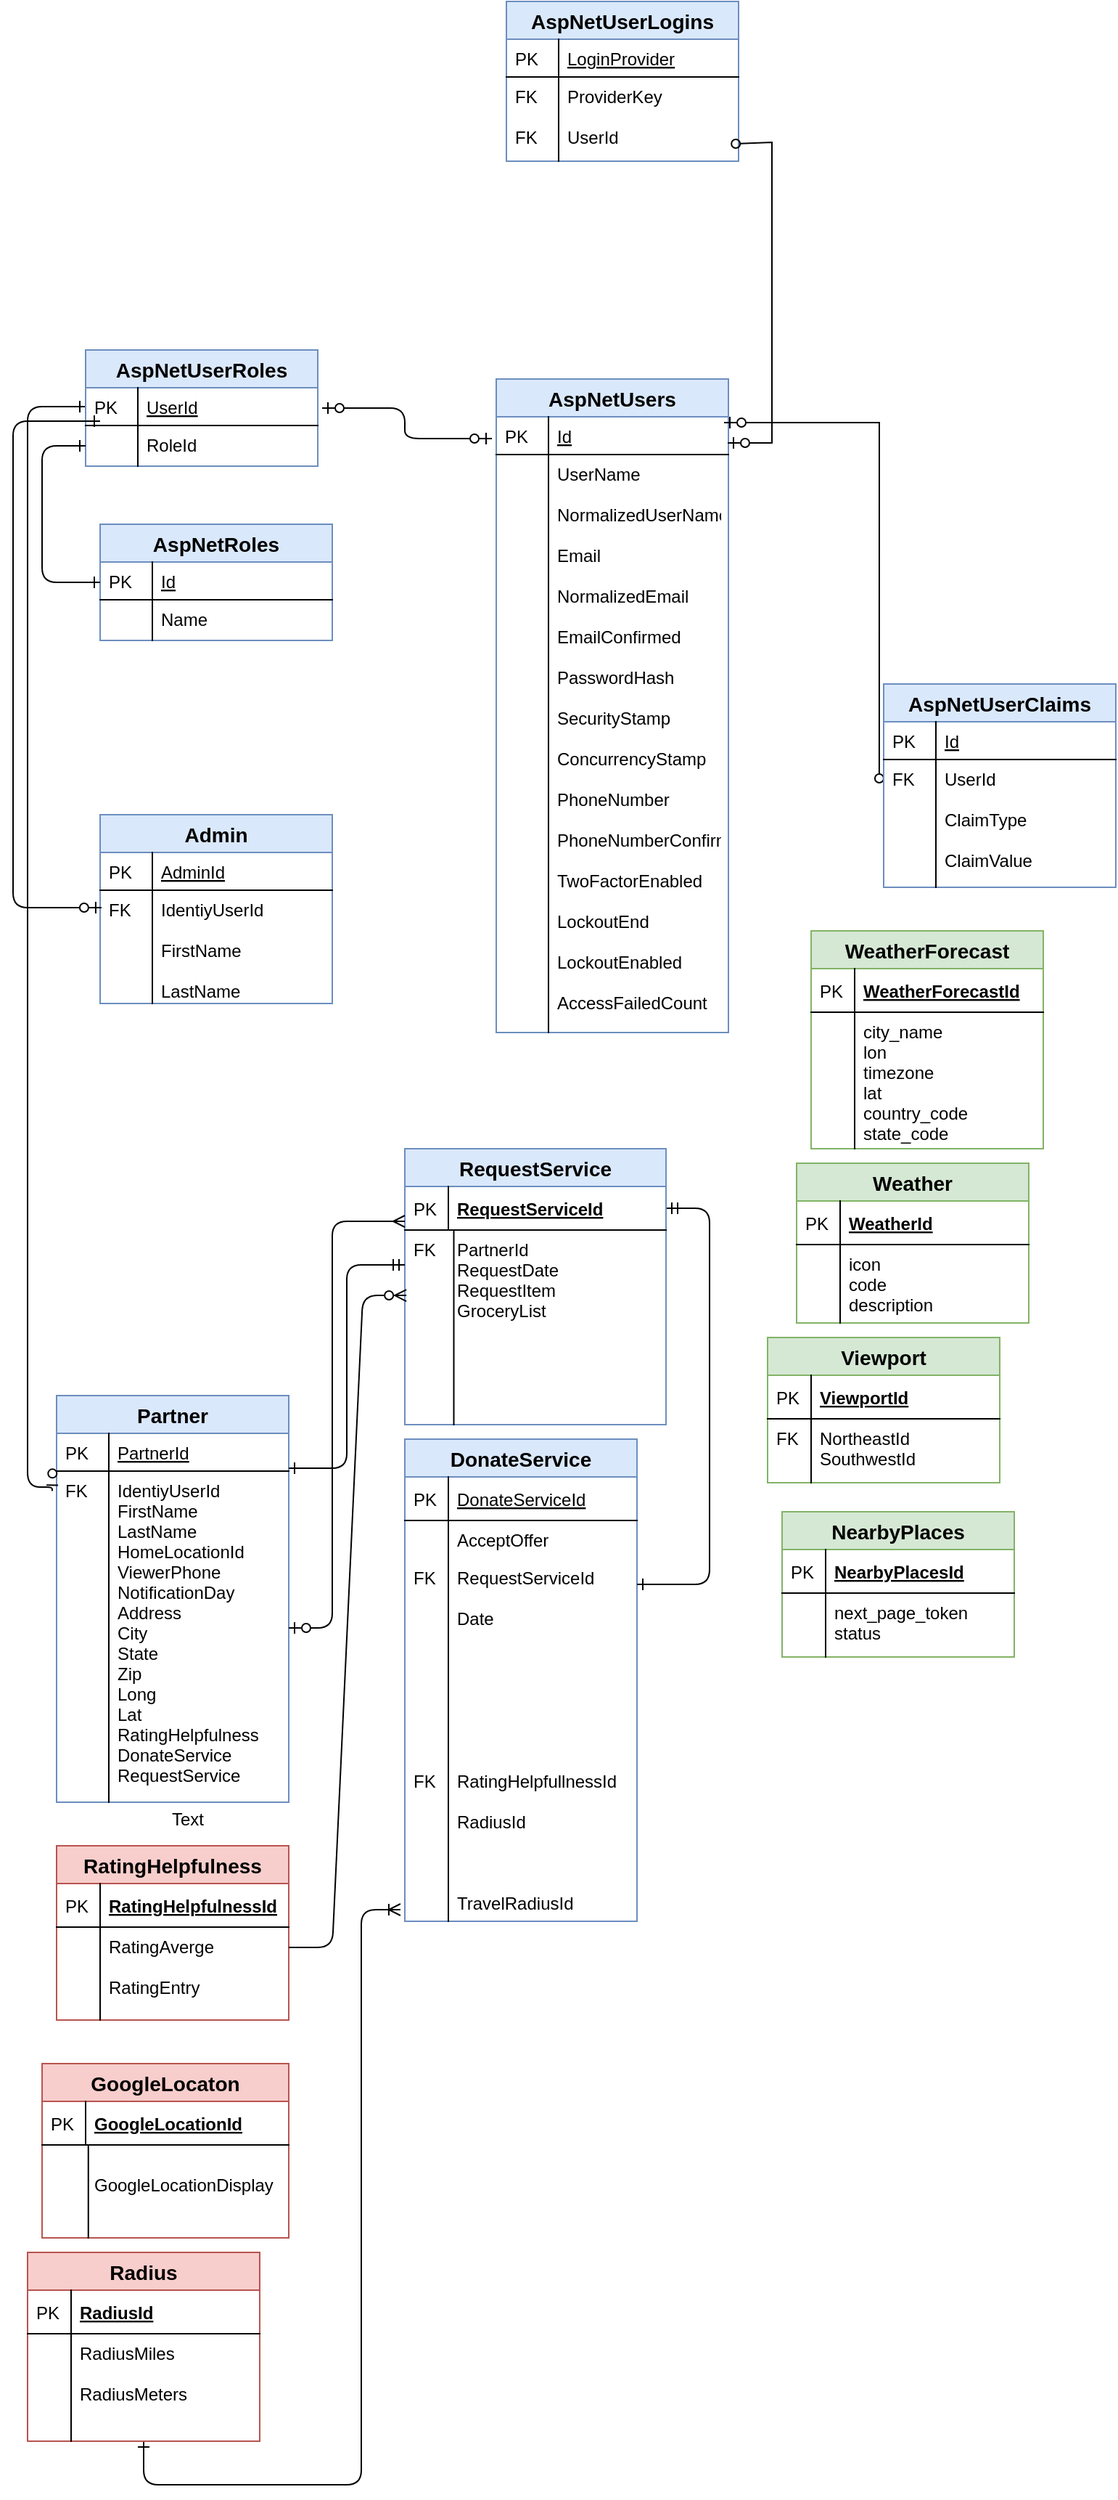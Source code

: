 <mxfile type="github" version="12.9.11">
  <diagram id="C5RBs43oDa-KdzZeNtuy" name="Page-1">
    <mxGraphModel grid="1" dx="1775" dy="1697" gridSize="10" guides="1" tooltips="1" connect="1" arrows="1" fold="1" page="1" pageScale="1" pageWidth="827" pageHeight="1169" math="0" shadow="0">
      <root>
        <mxCell id="WIyWlLk6GJQsqaUBKTNV-0" />
        <mxCell id="WIyWlLk6GJQsqaUBKTNV-1" parent="WIyWlLk6GJQsqaUBKTNV-0" />
        <mxCell id="zkfFHV4jXpPFQw0GAbJ--51" value="Partner" parent="WIyWlLk6GJQsqaUBKTNV-1" style="swimlane;fontStyle=1;childLayout=stackLayout;horizontal=1;startSize=26;horizontalStack=0;resizeParent=1;resizeLast=0;collapsible=1;marginBottom=0;rounded=0;shadow=0;strokeWidth=1;fontSize=14;fillColor=#dae8fc;strokeColor=#6c8ebf;" vertex="1">
          <mxGeometry as="geometry" x="30" y="170" width="160" height="280">
            <mxRectangle as="alternateBounds" x="20" y="80" width="160" height="26" />
          </mxGeometry>
        </mxCell>
        <mxCell id="zkfFHV4jXpPFQw0GAbJ--52" value="PartnerId" parent="zkfFHV4jXpPFQw0GAbJ--51" style="shape=partialRectangle;top=0;left=0;right=0;bottom=1;align=left;verticalAlign=top;fillColor=none;spacingLeft=40;spacingRight=4;overflow=hidden;rotatable=0;points=[[0,0.5],[1,0.5]];portConstraint=eastwest;dropTarget=0;rounded=0;shadow=0;strokeWidth=1;fontStyle=4" vertex="1">
          <mxGeometry as="geometry" y="26" width="160" height="26" />
        </mxCell>
        <mxCell id="zkfFHV4jXpPFQw0GAbJ--53" value="PK" parent="zkfFHV4jXpPFQw0GAbJ--52" style="shape=partialRectangle;top=0;left=0;bottom=0;fillColor=none;align=left;verticalAlign=top;spacingLeft=4;spacingRight=4;overflow=hidden;rotatable=0;points=[];portConstraint=eastwest;part=1;" vertex="1" connectable="0">
          <mxGeometry as="geometry" width="36" height="26" />
        </mxCell>
        <mxCell id="zkfFHV4jXpPFQw0GAbJ--54" value="IdentiyUserId&#xa;FirstName&#xa;LastName&#xa;HomeLocationId&#xa;ViewerPhone&#xa;NotificationDay&#xa;Address&#xa;City&#xa;State&#xa;Zip&#xa;Long&#xa;Lat&#xa;RatingHelpfulness&#xa;DonateService&#xa;RequestService" parent="zkfFHV4jXpPFQw0GAbJ--51" style="shape=partialRectangle;top=0;left=0;right=0;bottom=0;align=left;verticalAlign=top;fillColor=none;spacingLeft=40;spacingRight=4;overflow=hidden;rotatable=0;points=[[0,0.5],[1,0.5]];portConstraint=eastwest;dropTarget=0;rounded=0;shadow=0;strokeWidth=1;" vertex="1">
          <mxGeometry as="geometry" y="52" width="160" height="228" />
        </mxCell>
        <mxCell id="zkfFHV4jXpPFQw0GAbJ--55" value="FK&#xa;" parent="zkfFHV4jXpPFQw0GAbJ--54" style="shape=partialRectangle;top=0;left=0;bottom=0;fillColor=none;align=left;verticalAlign=top;spacingLeft=4;spacingRight=4;overflow=hidden;rotatable=0;points=[];portConstraint=eastwest;part=1;" vertex="1" connectable="0">
          <mxGeometry as="geometry" width="36" height="228.0" />
        </mxCell>
        <mxCell id="w6MAxaTwaF9I9nZjJXPJ-12" value="DonateService" parent="WIyWlLk6GJQsqaUBKTNV-1" style="swimlane;fontStyle=1;childLayout=stackLayout;horizontal=1;startSize=26;horizontalStack=0;resizeParent=1;resizeParentMax=0;resizeLast=0;collapsible=1;marginBottom=0;align=center;fontSize=14;fillColor=#dae8fc;strokeColor=#6c8ebf;" vertex="1">
          <mxGeometry as="geometry" x="270" y="200" width="160" height="332" />
        </mxCell>
        <mxCell id="w6MAxaTwaF9I9nZjJXPJ-13" value="DonateServiceId" parent="w6MAxaTwaF9I9nZjJXPJ-12" style="shape=partialRectangle;top=0;left=0;right=0;bottom=1;align=left;verticalAlign=middle;fillColor=none;spacingLeft=34;spacingRight=4;overflow=hidden;rotatable=0;points=[[0,0.5],[1,0.5]];portConstraint=eastwest;dropTarget=0;fontStyle=4;fontSize=12;" vertex="1">
          <mxGeometry as="geometry" y="26" width="160" height="30" />
        </mxCell>
        <mxCell id="w6MAxaTwaF9I9nZjJXPJ-14" value="PK" parent="w6MAxaTwaF9I9nZjJXPJ-13" style="shape=partialRectangle;top=0;left=0;bottom=0;fillColor=none;align=left;verticalAlign=middle;spacingLeft=4;spacingRight=4;overflow=hidden;rotatable=0;points=[];portConstraint=eastwest;part=1;fontSize=12;" vertex="1" connectable="0">
          <mxGeometry as="geometry" width="30" height="30" />
        </mxCell>
        <mxCell id="w6MAxaTwaF9I9nZjJXPJ-15" value="AcceptOffer" parent="w6MAxaTwaF9I9nZjJXPJ-12" style="shape=partialRectangle;top=0;left=0;right=0;bottom=0;align=left;verticalAlign=top;fillColor=none;spacingLeft=34;spacingRight=4;overflow=hidden;rotatable=0;points=[[0,0.5],[1,0.5]];portConstraint=eastwest;dropTarget=0;fontSize=12;" vertex="1">
          <mxGeometry as="geometry" y="56" width="160" height="26" />
        </mxCell>
        <mxCell id="w6MAxaTwaF9I9nZjJXPJ-16" value="" parent="w6MAxaTwaF9I9nZjJXPJ-15" style="shape=partialRectangle;top=0;left=0;bottom=0;fillColor=none;align=left;verticalAlign=top;spacingLeft=4;spacingRight=4;overflow=hidden;rotatable=0;points=[];portConstraint=eastwest;part=1;fontSize=12;" vertex="1" connectable="0">
          <mxGeometry as="geometry" width="30" height="26" />
        </mxCell>
        <mxCell id="w6MAxaTwaF9I9nZjJXPJ-17" value="RequestServiceId&#xa;&#xa;Date&#xa;&#xa;&#xa;&#xa;&#xa;&#xa;&#xa;&#xa;RatingHelpfullnessId&#xa;&#xa;RadiusId&#xa;&#xa;&#xa;&#xa;TravelRadiusId" parent="w6MAxaTwaF9I9nZjJXPJ-12" style="shape=partialRectangle;top=0;left=0;right=0;bottom=0;align=left;verticalAlign=top;fillColor=none;spacingLeft=34;spacingRight=4;overflow=hidden;rotatable=0;points=[[0,0.5],[1,0.5]];portConstraint=eastwest;dropTarget=0;fontSize=12;" vertex="1">
          <mxGeometry as="geometry" y="82" width="160" height="250" />
        </mxCell>
        <mxCell id="w6MAxaTwaF9I9nZjJXPJ-18" value="FK&#xa;&#xa;&#xa;&#xa;&#xa;&#xa;&#xa;&#xa;&#xa;&#xa;FK&#xa;&#xa;&#xa;&#xa;" parent="w6MAxaTwaF9I9nZjJXPJ-17" style="shape=partialRectangle;top=0;left=0;bottom=0;fillColor=none;align=left;verticalAlign=top;spacingLeft=4;spacingRight=4;overflow=hidden;rotatable=0;points=[];portConstraint=eastwest;part=1;fontSize=12;" vertex="1" connectable="0">
          <mxGeometry as="geometry" width="30" height="250" />
        </mxCell>
        <mxCell id="w6MAxaTwaF9I9nZjJXPJ-37" value="" parent="WIyWlLk6GJQsqaUBKTNV-1" style="edgeStyle=entityRelationEdgeStyle;fontSize=12;html=1;endArrow=ERmandOne;startArrow=ERone;startFill=0;" target="w6MAxaTwaF9I9nZjJXPJ-27" edge="1">
          <mxGeometry as="geometry" width="100" height="100" relative="1">
            <mxPoint as="sourcePoint" x="430" y="300" />
            <mxPoint as="targetPoint" x="540" y="280" />
          </mxGeometry>
        </mxCell>
        <mxCell id="w6MAxaTwaF9I9nZjJXPJ-26" value="RequestService" parent="WIyWlLk6GJQsqaUBKTNV-1" style="swimlane;fontStyle=1;childLayout=stackLayout;horizontal=1;startSize=26;horizontalStack=0;resizeParent=1;resizeParentMax=0;resizeLast=0;collapsible=1;marginBottom=0;align=center;fontSize=14;fillColor=#dae8fc;strokeColor=#6c8ebf;" vertex="1">
          <mxGeometry as="geometry" x="270" width="180" height="190" />
        </mxCell>
        <mxCell id="w6MAxaTwaF9I9nZjJXPJ-27" value="RequestServiceId" parent="w6MAxaTwaF9I9nZjJXPJ-26" style="shape=partialRectangle;top=0;left=0;right=0;bottom=1;align=left;verticalAlign=middle;fillColor=none;spacingLeft=34;spacingRight=4;overflow=hidden;rotatable=0;points=[[0,0.5],[1,0.5]];portConstraint=eastwest;dropTarget=0;fontStyle=5;fontSize=12;" vertex="1">
          <mxGeometry as="geometry" y="26" width="180" height="30" />
        </mxCell>
        <mxCell id="w6MAxaTwaF9I9nZjJXPJ-28" value="PK" parent="w6MAxaTwaF9I9nZjJXPJ-27" style="shape=partialRectangle;top=0;left=0;bottom=0;fillColor=none;align=left;verticalAlign=middle;spacingLeft=4;spacingRight=4;overflow=hidden;rotatable=0;points=[];portConstraint=eastwest;part=1;fontSize=12;" vertex="1" connectable="0">
          <mxGeometry as="geometry" width="30" height="30" />
        </mxCell>
        <mxCell id="w6MAxaTwaF9I9nZjJXPJ-29" value="PartnerId&#xa;RequestDate&#xa;RequestItem&#xa;GroceryList&#xa;" parent="w6MAxaTwaF9I9nZjJXPJ-26" style="shape=partialRectangle;top=0;left=0;right=0;bottom=0;align=left;verticalAlign=top;fillColor=none;spacingLeft=34;spacingRight=4;overflow=hidden;rotatable=0;points=[[0,0.5],[1,0.5]];portConstraint=eastwest;dropTarget=0;fontSize=12;" vertex="1">
          <mxGeometry as="geometry" y="56" width="180" height="134" />
        </mxCell>
        <mxCell id="w6MAxaTwaF9I9nZjJXPJ-30" value="FK&#xa;&#xa;&#xa;&#xa;" parent="w6MAxaTwaF9I9nZjJXPJ-29" style="shape=partialRectangle;top=0;left=0;bottom=0;fillColor=none;align=left;verticalAlign=top;spacingLeft=4;spacingRight=4;overflow=hidden;rotatable=0;points=[];portConstraint=eastwest;part=1;fontSize=12;" vertex="1" connectable="0">
          <mxGeometry as="geometry" width="33.75" height="134" />
        </mxCell>
        <mxCell id="w6MAxaTwaF9I9nZjJXPJ-94" value="WeatherForecast" parent="WIyWlLk6GJQsqaUBKTNV-1" style="swimlane;fontStyle=1;childLayout=stackLayout;horizontal=1;startSize=26;horizontalStack=0;resizeParent=1;resizeParentMax=0;resizeLast=0;collapsible=1;marginBottom=0;align=center;fontSize=14;fillColor=#d5e8d4;strokeColor=#82b366;" vertex="1">
          <mxGeometry as="geometry" x="550" y="-150" width="160" height="150" />
        </mxCell>
        <mxCell id="w6MAxaTwaF9I9nZjJXPJ-95" value="WeatherForecastId" parent="w6MAxaTwaF9I9nZjJXPJ-94" style="shape=partialRectangle;top=0;left=0;right=0;bottom=1;align=left;verticalAlign=middle;fillColor=none;spacingLeft=34;spacingRight=4;overflow=hidden;rotatable=0;points=[[0,0.5],[1,0.5]];portConstraint=eastwest;dropTarget=0;fontStyle=5;fontSize=12;" vertex="1">
          <mxGeometry as="geometry" y="26" width="160" height="30" />
        </mxCell>
        <mxCell id="w6MAxaTwaF9I9nZjJXPJ-96" value="PK" parent="w6MAxaTwaF9I9nZjJXPJ-95" style="shape=partialRectangle;top=0;left=0;bottom=0;fillColor=none;align=left;verticalAlign=middle;spacingLeft=4;spacingRight=4;overflow=hidden;rotatable=0;points=[];portConstraint=eastwest;part=1;fontSize=12;" vertex="1" connectable="0">
          <mxGeometry as="geometry" width="30" height="30" />
        </mxCell>
        <mxCell id="w6MAxaTwaF9I9nZjJXPJ-97" value="city_name&#xa;lon&#xa;timezone&#xa;lat&#xa;country_code&#xa;state_code" parent="w6MAxaTwaF9I9nZjJXPJ-94" style="shape=partialRectangle;top=0;left=0;right=0;bottom=0;align=left;verticalAlign=top;fillColor=none;spacingLeft=34;spacingRight=4;overflow=hidden;rotatable=0;points=[[0,0.5],[1,0.5]];portConstraint=eastwest;dropTarget=0;fontSize=12;" vertex="1">
          <mxGeometry as="geometry" y="56" width="160" height="94" />
        </mxCell>
        <mxCell id="w6MAxaTwaF9I9nZjJXPJ-98" value="" parent="w6MAxaTwaF9I9nZjJXPJ-97" style="shape=partialRectangle;top=0;left=0;bottom=0;fillColor=none;align=left;verticalAlign=top;spacingLeft=4;spacingRight=4;overflow=hidden;rotatable=0;points=[];portConstraint=eastwest;part=1;fontSize=12;" vertex="1" connectable="0">
          <mxGeometry as="geometry" width="30" height="94" />
        </mxCell>
        <mxCell id="4Npi-XYbnUJPOElRgU_o-9" value="" parent="WIyWlLk6GJQsqaUBKTNV-1" style="edgeStyle=orthogonalEdgeStyle;fontSize=12;html=1;endArrow=ERzeroToOne;endFill=1;entryX=-0.019;entryY=0.06;entryDx=0;entryDy=0;entryPerimeter=0;startArrow=ERone;startFill=0;" target="zkfFHV4jXpPFQw0GAbJ--54" edge="1">
          <mxGeometry as="geometry" width="100" height="100" relative="1">
            <mxPoint as="sourcePoint" x="50" y="-511" />
            <mxPoint as="targetPoint" x="30" y="59" />
            <Array as="points">
              <mxPoint x="10" y="-511" />
              <mxPoint x="10" y="233" />
            </Array>
          </mxGeometry>
        </mxCell>
        <mxCell id="4Npi-XYbnUJPOElRgU_o-16" value="Viewport" parent="WIyWlLk6GJQsqaUBKTNV-1" style="swimlane;fontStyle=1;childLayout=stackLayout;horizontal=1;startSize=26;horizontalStack=0;resizeParent=1;resizeParentMax=0;resizeLast=0;collapsible=1;marginBottom=0;align=center;fontSize=14;fillColor=#d5e8d4;strokeColor=#82b366;" vertex="1">
          <mxGeometry as="geometry" x="520" y="130" width="160" height="100" />
        </mxCell>
        <mxCell id="4Npi-XYbnUJPOElRgU_o-17" value="ViewportId" parent="4Npi-XYbnUJPOElRgU_o-16" style="shape=partialRectangle;top=0;left=0;right=0;bottom=1;align=left;verticalAlign=middle;fillColor=none;spacingLeft=34;spacingRight=4;overflow=hidden;rotatable=0;points=[[0,0.5],[1,0.5]];portConstraint=eastwest;dropTarget=0;fontStyle=5;fontSize=12;" vertex="1">
          <mxGeometry as="geometry" y="26" width="160" height="30" />
        </mxCell>
        <mxCell id="4Npi-XYbnUJPOElRgU_o-18" value="PK" parent="4Npi-XYbnUJPOElRgU_o-17" style="shape=partialRectangle;top=0;left=0;bottom=0;fillColor=none;align=left;verticalAlign=middle;spacingLeft=4;spacingRight=4;overflow=hidden;rotatable=0;points=[];portConstraint=eastwest;part=1;fontSize=12;" vertex="1" connectable="0">
          <mxGeometry as="geometry" width="30" height="30" />
        </mxCell>
        <mxCell id="4Npi-XYbnUJPOElRgU_o-19" value="NortheastId&#xa;SouthwestId" parent="4Npi-XYbnUJPOElRgU_o-16" style="shape=partialRectangle;top=0;left=0;right=0;bottom=0;align=left;verticalAlign=top;fillColor=none;spacingLeft=34;spacingRight=4;overflow=hidden;rotatable=0;points=[[0,0.5],[1,0.5]];portConstraint=eastwest;dropTarget=0;fontSize=12;" vertex="1">
          <mxGeometry as="geometry" y="56" width="160" height="44" />
        </mxCell>
        <mxCell id="4Npi-XYbnUJPOElRgU_o-20" value="FK" parent="4Npi-XYbnUJPOElRgU_o-19" style="shape=partialRectangle;top=0;left=0;bottom=0;fillColor=none;align=left;verticalAlign=top;spacingLeft=4;spacingRight=4;overflow=hidden;rotatable=0;points=[];portConstraint=eastwest;part=1;fontSize=12;" vertex="1" connectable="0">
          <mxGeometry as="geometry" width="30" height="44" />
        </mxCell>
        <mxCell id="0W0cWMTUV2IDfXPeLBm6-0" value="" parent="WIyWlLk6GJQsqaUBKTNV-1" style="edgeStyle=orthogonalEdgeStyle;fontSize=12;html=1;endArrow=ERmandOne;startArrow=ERone;startFill=0;" source="zkfFHV4jXpPFQw0GAbJ--52" edge="1">
          <mxGeometry as="geometry" width="100" height="100" relative="1">
            <mxPoint as="sourcePoint" x="200" y="220" />
            <mxPoint as="targetPoint" x="270" y="80" />
            <Array as="points">
              <mxPoint x="230" y="220" />
              <mxPoint x="230" y="80" />
            </Array>
          </mxGeometry>
        </mxCell>
        <mxCell id="oAIq1dQu28Q5ENZZxSXI-0" value="" parent="WIyWlLk6GJQsqaUBKTNV-1" style="edgeStyle=orthogonalEdgeStyle;fontSize=12;html=1;endArrow=ERmany;startArrow=ERzeroToOne;startFill=1;endFill=0;" edge="1">
          <mxGeometry as="geometry" width="100" height="100" relative="1">
            <mxPoint as="sourcePoint" x="190" y="330" />
            <mxPoint as="targetPoint" x="270" y="50" />
            <Array as="points">
              <mxPoint x="190" y="330" />
              <mxPoint x="220" y="330" />
              <mxPoint x="220" y="50" />
            </Array>
          </mxGeometry>
        </mxCell>
        <mxCell id="oAIq1dQu28Q5ENZZxSXI-23" value="" parent="WIyWlLk6GJQsqaUBKTNV-1" style="edgeStyle=orthogonalEdgeStyle;fontSize=12;html=1;endArrow=ERoneToMany;endFill=0;startArrow=ERone;startFill=0;rounded=1;entryX=-0.019;entryY=0.968;entryDx=0;entryDy=0;entryPerimeter=0;" source="oAIq1dQu28Q5ENZZxSXI-21" target="w6MAxaTwaF9I9nZjJXPJ-17" edge="1">
          <mxGeometry as="geometry" width="100" height="100" relative="1">
            <mxPoint as="sourcePoint" x="183" y="1032" />
            <mxPoint as="targetPoint" x="260" y="520" />
            <Array as="points">
              <mxPoint x="90" y="920" />
              <mxPoint x="240" y="920" />
              <mxPoint x="240" y="524" />
            </Array>
          </mxGeometry>
        </mxCell>
        <mxCell id="KTBwwEuSzIFc9z8oNqsP-0" value="AspNetRoles" parent="WIyWlLk6GJQsqaUBKTNV-1" style="swimlane;fontStyle=1;childLayout=stackLayout;horizontal=1;startSize=26;horizontalStack=0;resizeParent=1;resizeLast=0;collapsible=1;marginBottom=0;rounded=0;shadow=0;strokeWidth=1;fontSize=14;fillColor=#dae8fc;strokeColor=#6c8ebf;" vertex="1">
          <mxGeometry as="geometry" x="60" y="-430" width="160" height="80">
            <mxRectangle as="alternateBounds" x="20" y="80" width="160" height="26" />
          </mxGeometry>
        </mxCell>
        <mxCell id="KTBwwEuSzIFc9z8oNqsP-1" value="Id" parent="KTBwwEuSzIFc9z8oNqsP-0" style="shape=partialRectangle;top=0;left=0;right=0;bottom=1;align=left;verticalAlign=top;fillColor=none;spacingLeft=40;spacingRight=4;overflow=hidden;rotatable=0;points=[[0,0.5],[1,0.5]];portConstraint=eastwest;dropTarget=0;rounded=0;shadow=0;strokeWidth=1;fontStyle=4" vertex="1">
          <mxGeometry as="geometry" y="26" width="160" height="26" />
        </mxCell>
        <mxCell id="KTBwwEuSzIFc9z8oNqsP-2" value="PK" parent="KTBwwEuSzIFc9z8oNqsP-1" style="shape=partialRectangle;top=0;left=0;bottom=0;fillColor=none;align=left;verticalAlign=top;spacingLeft=4;spacingRight=4;overflow=hidden;rotatable=0;points=[];portConstraint=eastwest;part=1;" vertex="1" connectable="0">
          <mxGeometry as="geometry" width="36" height="26" />
        </mxCell>
        <mxCell id="KTBwwEuSzIFc9z8oNqsP-3" value="Name" parent="KTBwwEuSzIFc9z8oNqsP-0" style="shape=partialRectangle;top=0;left=0;right=0;bottom=0;align=left;verticalAlign=top;fillColor=none;spacingLeft=40;spacingRight=4;overflow=hidden;rotatable=0;points=[[0,0.5],[1,0.5]];portConstraint=eastwest;dropTarget=0;rounded=0;shadow=0;strokeWidth=1;" vertex="1">
          <mxGeometry as="geometry" y="52" width="160" height="28" />
        </mxCell>
        <mxCell id="KTBwwEuSzIFc9z8oNqsP-4" value="" parent="KTBwwEuSzIFc9z8oNqsP-3" style="shape=partialRectangle;top=0;left=0;bottom=0;fillColor=none;align=left;verticalAlign=top;spacingLeft=4;spacingRight=4;overflow=hidden;rotatable=0;points=[];portConstraint=eastwest;part=1;" vertex="1" connectable="0">
          <mxGeometry as="geometry" width="36" height="28" />
        </mxCell>
        <mxCell id="KTBwwEuSzIFc9z8oNqsP-5" value="AspNetUserRoles" parent="WIyWlLk6GJQsqaUBKTNV-1" style="swimlane;fontStyle=1;childLayout=stackLayout;horizontal=1;startSize=26;horizontalStack=0;resizeParent=1;resizeLast=0;collapsible=1;marginBottom=0;rounded=0;shadow=0;strokeWidth=1;fontSize=14;fillColor=#dae8fc;strokeColor=#6c8ebf;" vertex="1">
          <mxGeometry as="geometry" x="50" y="-550" width="160" height="80">
            <mxRectangle as="alternateBounds" x="20" y="80" width="160" height="26" />
          </mxGeometry>
        </mxCell>
        <mxCell id="KTBwwEuSzIFc9z8oNqsP-6" value="UserId" parent="KTBwwEuSzIFc9z8oNqsP-5" style="shape=partialRectangle;top=0;left=0;right=0;bottom=1;align=left;verticalAlign=top;fillColor=none;spacingLeft=40;spacingRight=4;overflow=hidden;rotatable=0;points=[[0,0.5],[1,0.5]];portConstraint=eastwest;dropTarget=0;rounded=0;shadow=0;strokeWidth=1;fontStyle=4" vertex="1">
          <mxGeometry as="geometry" y="26" width="160" height="26" />
        </mxCell>
        <mxCell id="KTBwwEuSzIFc9z8oNqsP-7" value="PK" parent="KTBwwEuSzIFc9z8oNqsP-6" style="shape=partialRectangle;top=0;left=0;bottom=0;fillColor=none;align=left;verticalAlign=top;spacingLeft=4;spacingRight=4;overflow=hidden;rotatable=0;points=[];portConstraint=eastwest;part=1;" vertex="1" connectable="0">
          <mxGeometry as="geometry" width="36" height="26" />
        </mxCell>
        <mxCell id="KTBwwEuSzIFc9z8oNqsP-8" value="RoleId" parent="KTBwwEuSzIFc9z8oNqsP-5" style="shape=partialRectangle;top=0;left=0;right=0;bottom=0;align=left;verticalAlign=top;fillColor=none;spacingLeft=40;spacingRight=4;overflow=hidden;rotatable=0;points=[[0,0.5],[1,0.5]];portConstraint=eastwest;dropTarget=0;rounded=0;shadow=0;strokeWidth=1;" vertex="1">
          <mxGeometry as="geometry" y="52" width="160" height="28" />
        </mxCell>
        <mxCell id="KTBwwEuSzIFc9z8oNqsP-9" value="" parent="KTBwwEuSzIFc9z8oNqsP-8" style="shape=partialRectangle;top=0;left=0;bottom=0;fillColor=none;align=left;verticalAlign=top;spacingLeft=4;spacingRight=4;overflow=hidden;rotatable=0;points=[];portConstraint=eastwest;part=1;" vertex="1" connectable="0">
          <mxGeometry as="geometry" width="36" height="28" />
        </mxCell>
        <mxCell id="KTBwwEuSzIFc9z8oNqsP-10" value="AspNetUserLogins" parent="WIyWlLk6GJQsqaUBKTNV-1" style="swimlane;fontStyle=1;childLayout=stackLayout;horizontal=1;startSize=26;horizontalStack=0;resizeParent=1;resizeLast=0;collapsible=1;marginBottom=0;rounded=0;shadow=0;strokeWidth=1;fontSize=14;fillColor=#dae8fc;strokeColor=#6c8ebf;" vertex="1">
          <mxGeometry as="geometry" x="340" y="-790" width="160" height="110">
            <mxRectangle as="alternateBounds" x="20" y="80" width="160" height="26" />
          </mxGeometry>
        </mxCell>
        <mxCell id="KTBwwEuSzIFc9z8oNqsP-11" value="LoginProvider" parent="KTBwwEuSzIFc9z8oNqsP-10" style="shape=partialRectangle;top=0;left=0;right=0;bottom=1;align=left;verticalAlign=top;fillColor=none;spacingLeft=40;spacingRight=4;overflow=hidden;rotatable=0;points=[[0,0.5],[1,0.5]];portConstraint=eastwest;dropTarget=0;rounded=0;shadow=0;strokeWidth=1;fontStyle=4" vertex="1">
          <mxGeometry as="geometry" y="26" width="160" height="26" />
        </mxCell>
        <mxCell id="KTBwwEuSzIFc9z8oNqsP-12" value="PK" parent="KTBwwEuSzIFc9z8oNqsP-11" style="shape=partialRectangle;top=0;left=0;bottom=0;fillColor=none;align=left;verticalAlign=top;spacingLeft=4;spacingRight=4;overflow=hidden;rotatable=0;points=[];portConstraint=eastwest;part=1;" vertex="1" connectable="0">
          <mxGeometry as="geometry" width="36" height="26" />
        </mxCell>
        <mxCell id="KTBwwEuSzIFc9z8oNqsP-13" value="ProviderKey&#xa;&#xa;UserId" parent="KTBwwEuSzIFc9z8oNqsP-10" style="shape=partialRectangle;top=0;left=0;right=0;bottom=0;align=left;verticalAlign=top;fillColor=none;spacingLeft=40;spacingRight=4;overflow=hidden;rotatable=0;points=[[0,0.5],[1,0.5]];portConstraint=eastwest;dropTarget=0;rounded=0;shadow=0;strokeWidth=1;" vertex="1">
          <mxGeometry as="geometry" y="52" width="160" height="58" />
        </mxCell>
        <mxCell id="KTBwwEuSzIFc9z8oNqsP-14" value="FK&#xa;&#xa;FK" parent="KTBwwEuSzIFc9z8oNqsP-13" style="shape=partialRectangle;top=0;left=0;bottom=0;fillColor=none;align=left;verticalAlign=top;spacingLeft=4;spacingRight=4;overflow=hidden;rotatable=0;points=[];portConstraint=eastwest;part=1;" vertex="1" connectable="0">
          <mxGeometry as="geometry" width="36" height="58" />
        </mxCell>
        <mxCell id="KTBwwEuSzIFc9z8oNqsP-15" value="AspNetUsers" parent="WIyWlLk6GJQsqaUBKTNV-1" style="swimlane;fontStyle=1;childLayout=stackLayout;horizontal=1;startSize=26;horizontalStack=0;resizeParent=1;resizeLast=0;collapsible=1;marginBottom=0;rounded=0;shadow=0;strokeWidth=1;fontSize=14;fillColor=#dae8fc;strokeColor=#6c8ebf;" vertex="1">
          <mxGeometry as="geometry" x="333" y="-530" width="160" height="450">
            <mxRectangle as="alternateBounds" x="20" y="80" width="160" height="26" />
          </mxGeometry>
        </mxCell>
        <mxCell id="KTBwwEuSzIFc9z8oNqsP-31" parent="KTBwwEuSzIFc9z8oNqsP-15" style="edgeStyle=orthogonalEdgeStyle;rounded=0;orthogonalLoop=1;jettySize=auto;html=1;startArrow=oval;startFill=0;endArrow=ERzeroToOne;endFill=1;exitX=-0.019;exitY=0.148;exitDx=0;exitDy=0;exitPerimeter=0;" source="KTBwwEuSzIFc9z8oNqsP-23" edge="1">
          <mxGeometry as="geometry" relative="1">
            <mxPoint as="targetPoint" x="157" y="30" />
            <mxPoint as="sourcePoint" x="247" y="270" />
            <Array as="points">
              <mxPoint x="264" y="30" />
            </Array>
          </mxGeometry>
        </mxCell>
        <mxCell id="KTBwwEuSzIFc9z8oNqsP-16" value="Id" parent="KTBwwEuSzIFc9z8oNqsP-15" style="shape=partialRectangle;top=0;left=0;right=0;bottom=1;align=left;verticalAlign=top;fillColor=none;spacingLeft=40;spacingRight=4;overflow=hidden;rotatable=0;points=[[0,0.5],[1,0.5]];portConstraint=eastwest;dropTarget=0;rounded=0;shadow=0;strokeWidth=1;fontStyle=4" vertex="1">
          <mxGeometry as="geometry" y="26" width="160" height="26" />
        </mxCell>
        <mxCell id="KTBwwEuSzIFc9z8oNqsP-17" value="PK" parent="KTBwwEuSzIFc9z8oNqsP-16" style="shape=partialRectangle;top=0;left=0;bottom=0;fillColor=none;align=left;verticalAlign=top;spacingLeft=4;spacingRight=4;overflow=hidden;rotatable=0;points=[];portConstraint=eastwest;part=1;" vertex="1" connectable="0">
          <mxGeometry as="geometry" width="36" height="26" />
        </mxCell>
        <mxCell id="KTBwwEuSzIFc9z8oNqsP-18" value="UserName&#xa;&#xa;NormalizedUserName&#xa;&#xa;Email&#xa;&#xa;NormalizedEmail&#xa;&#xa;EmailConfirmed&#xa;&#xa;PasswordHash&#xa;&#xa;SecurityStamp&#xa;&#xa;ConcurrencyStamp&#xa;&#xa;PhoneNumber&#xa;&#xa;PhoneNumberConfirmed&#xa;&#xa;TwoFactorEnabled&#xa;&#xa;LockoutEnd&#xa;&#xa;LockoutEnabled&#xa;&#xa;AccessFailedCount" parent="KTBwwEuSzIFc9z8oNqsP-15" style="shape=partialRectangle;top=0;left=0;right=0;bottom=0;align=left;verticalAlign=top;fillColor=none;spacingLeft=40;spacingRight=4;overflow=hidden;rotatable=0;points=[[0,0.5],[1,0.5]];portConstraint=eastwest;dropTarget=0;rounded=0;shadow=0;strokeWidth=1;" vertex="1">
          <mxGeometry as="geometry" y="52" width="160" height="398" />
        </mxCell>
        <mxCell id="KTBwwEuSzIFc9z8oNqsP-19" value="" parent="KTBwwEuSzIFc9z8oNqsP-18" style="shape=partialRectangle;top=0;left=0;bottom=0;fillColor=none;align=left;verticalAlign=top;spacingLeft=4;spacingRight=4;overflow=hidden;rotatable=0;points=[];portConstraint=eastwest;part=1;" vertex="1" connectable="0">
          <mxGeometry as="geometry" width="36" height="398" />
        </mxCell>
        <mxCell id="KTBwwEuSzIFc9z8oNqsP-20" value="AspNetUserClaims" parent="WIyWlLk6GJQsqaUBKTNV-1" style="swimlane;fontStyle=1;childLayout=stackLayout;horizontal=1;startSize=26;horizontalStack=0;resizeParent=1;resizeLast=0;collapsible=1;marginBottom=0;rounded=0;shadow=0;strokeWidth=1;fontSize=14;fillColor=#dae8fc;strokeColor=#6c8ebf;" vertex="1">
          <mxGeometry as="geometry" x="600" y="-320" width="160" height="140">
            <mxRectangle as="alternateBounds" x="20" y="80" width="160" height="26" />
          </mxGeometry>
        </mxCell>
        <mxCell id="KTBwwEuSzIFc9z8oNqsP-21" value="Id" parent="KTBwwEuSzIFc9z8oNqsP-20" style="shape=partialRectangle;top=0;left=0;right=0;bottom=1;align=left;verticalAlign=top;fillColor=none;spacingLeft=40;spacingRight=4;overflow=hidden;rotatable=0;points=[[0,0.5],[1,0.5]];portConstraint=eastwest;dropTarget=0;rounded=0;shadow=0;strokeWidth=1;fontStyle=4" vertex="1">
          <mxGeometry as="geometry" y="26" width="160" height="26" />
        </mxCell>
        <mxCell id="KTBwwEuSzIFc9z8oNqsP-22" value="PK" parent="KTBwwEuSzIFc9z8oNqsP-21" style="shape=partialRectangle;top=0;left=0;bottom=0;fillColor=none;align=left;verticalAlign=top;spacingLeft=4;spacingRight=4;overflow=hidden;rotatable=0;points=[];portConstraint=eastwest;part=1;" vertex="1" connectable="0">
          <mxGeometry as="geometry" width="36" height="26" />
        </mxCell>
        <mxCell id="KTBwwEuSzIFc9z8oNqsP-23" value="UserId&#xa;&#xa;ClaimType&#xa;&#xa;ClaimValue" parent="KTBwwEuSzIFc9z8oNqsP-20" style="shape=partialRectangle;top=0;left=0;right=0;bottom=0;align=left;verticalAlign=top;fillColor=none;spacingLeft=40;spacingRight=4;overflow=hidden;rotatable=0;points=[[0,0.5],[1,0.5]];portConstraint=eastwest;dropTarget=0;rounded=0;shadow=0;strokeWidth=1;" vertex="1">
          <mxGeometry as="geometry" y="52" width="160" height="88" />
        </mxCell>
        <mxCell id="KTBwwEuSzIFc9z8oNqsP-24" value="FK&#xa;&#xa;&#xa;&#xa;" parent="KTBwwEuSzIFc9z8oNqsP-23" style="shape=partialRectangle;top=0;left=0;bottom=0;fillColor=none;align=left;verticalAlign=top;spacingLeft=4;spacingRight=4;overflow=hidden;rotatable=0;points=[];portConstraint=eastwest;part=1;" vertex="1" connectable="0">
          <mxGeometry as="geometry" width="36" height="88" />
        </mxCell>
        <mxCell id="KTBwwEuSzIFc9z8oNqsP-25" value="" parent="WIyWlLk6GJQsqaUBKTNV-1" style="edgeStyle=orthogonalEdgeStyle;fontSize=12;html=1;endArrow=ERone;endFill=0;entryX=0;entryY=0.5;entryDx=0;entryDy=0;startArrow=ERone;startFill=0;" target="KTBwwEuSzIFc9z8oNqsP-8" edge="1">
          <mxGeometry as="geometry" width="100" height="100" relative="1">
            <mxPoint as="sourcePoint" x="60" y="-390" />
            <mxPoint as="targetPoint" x="36.96" y="243.28" />
            <Array as="points">
              <mxPoint x="20" y="-390" />
              <mxPoint x="20" y="-484" />
            </Array>
          </mxGeometry>
        </mxCell>
        <mxCell id="KTBwwEuSzIFc9z8oNqsP-26" value="" parent="WIyWlLk6GJQsqaUBKTNV-1" style="edgeStyle=orthogonalEdgeStyle;fontSize=12;html=1;endArrow=ERzeroToOne;startArrow=ERzeroToOne;startFill=1;endFill=1;" edge="1">
          <mxGeometry as="geometry" width="100" height="100" relative="1">
            <mxPoint as="sourcePoint" x="213" y="-510" />
            <mxPoint as="targetPoint" x="330" y="-489" />
            <Array as="points">
              <mxPoint x="270" y="-510" />
              <mxPoint x="270" y="-489" />
            </Array>
          </mxGeometry>
        </mxCell>
        <mxCell id="KTBwwEuSzIFc9z8oNqsP-30" parent="WIyWlLk6GJQsqaUBKTNV-1" style="edgeStyle=orthogonalEdgeStyle;rounded=0;orthogonalLoop=1;jettySize=auto;html=1;startArrow=oval;startFill=0;endArrow=ERzeroToOne;endFill=1;exitX=0.988;exitY=0.793;exitDx=0;exitDy=0;exitPerimeter=0;" source="KTBwwEuSzIFc9z8oNqsP-13" edge="1">
          <mxGeometry as="geometry" relative="1">
            <mxPoint as="targetPoint" x="492.5" y="-486" />
            <mxPoint as="sourcePoint" x="787.5" y="-820" />
            <Array as="points">
              <mxPoint x="523" y="-693" />
              <mxPoint x="523" y="-486" />
            </Array>
          </mxGeometry>
        </mxCell>
        <mxCell id="KTBwwEuSzIFc9z8oNqsP-32" value="Admin" parent="WIyWlLk6GJQsqaUBKTNV-1" style="swimlane;fontStyle=1;childLayout=stackLayout;horizontal=1;startSize=26;horizontalStack=0;resizeParent=1;resizeLast=0;collapsible=1;marginBottom=0;rounded=0;shadow=0;strokeWidth=1;fontSize=14;fillColor=#dae8fc;strokeColor=#6c8ebf;" vertex="1">
          <mxGeometry as="geometry" x="60" y="-230" width="160" height="130">
            <mxRectangle as="alternateBounds" x="20" y="80" width="160" height="26" />
          </mxGeometry>
        </mxCell>
        <mxCell id="KTBwwEuSzIFc9z8oNqsP-33" value="AdminId" parent="KTBwwEuSzIFc9z8oNqsP-32" style="shape=partialRectangle;top=0;left=0;right=0;bottom=1;align=left;verticalAlign=top;fillColor=none;spacingLeft=40;spacingRight=4;overflow=hidden;rotatable=0;points=[[0,0.5],[1,0.5]];portConstraint=eastwest;dropTarget=0;rounded=0;shadow=0;strokeWidth=1;fontStyle=4" vertex="1">
          <mxGeometry as="geometry" y="26" width="160" height="26" />
        </mxCell>
        <mxCell id="KTBwwEuSzIFc9z8oNqsP-34" value="PK" parent="KTBwwEuSzIFc9z8oNqsP-33" style="shape=partialRectangle;top=0;left=0;bottom=0;fillColor=none;align=left;verticalAlign=top;spacingLeft=4;spacingRight=4;overflow=hidden;rotatable=0;points=[];portConstraint=eastwest;part=1;" vertex="1" connectable="0">
          <mxGeometry as="geometry" width="36" height="26" />
        </mxCell>
        <mxCell id="KTBwwEuSzIFc9z8oNqsP-35" value="IdentiyUserId&#xa;&#xa;FirstName&#xa;&#xa;LastName" parent="KTBwwEuSzIFc9z8oNqsP-32" style="shape=partialRectangle;top=0;left=0;right=0;bottom=0;align=left;verticalAlign=top;fillColor=none;spacingLeft=40;spacingRight=4;overflow=hidden;rotatable=0;points=[[0,0.5],[1,0.5]];portConstraint=eastwest;dropTarget=0;rounded=0;shadow=0;strokeWidth=1;" vertex="1">
          <mxGeometry as="geometry" y="52" width="160" height="78" />
        </mxCell>
        <mxCell id="KTBwwEuSzIFc9z8oNqsP-36" value="FK&#xa;" parent="KTBwwEuSzIFc9z8oNqsP-35" style="shape=partialRectangle;top=0;left=0;bottom=0;fillColor=none;align=left;verticalAlign=top;spacingLeft=4;spacingRight=4;overflow=hidden;rotatable=0;points=[];portConstraint=eastwest;part=1;" vertex="1" connectable="0">
          <mxGeometry as="geometry" width="36" height="78" />
        </mxCell>
        <mxCell id="KTBwwEuSzIFc9z8oNqsP-37" value="" parent="WIyWlLk6GJQsqaUBKTNV-1" style="edgeStyle=orthogonalEdgeStyle;fontSize=12;html=1;endArrow=ERzeroToOne;endFill=1;startArrow=ERone;startFill=0;entryX=0.006;entryY=0.154;entryDx=0;entryDy=0;entryPerimeter=0;" target="KTBwwEuSzIFc9z8oNqsP-35" edge="1">
          <mxGeometry as="geometry" width="100" height="100" relative="1">
            <mxPoint as="sourcePoint" x="60" y="-501" />
            <mxPoint as="targetPoint" x="50" y="-130" />
            <Array as="points">
              <mxPoint y="-501" />
              <mxPoint y="-166" />
            </Array>
          </mxGeometry>
        </mxCell>
        <mxCell id="KTBwwEuSzIFc9z8oNqsP-38" value="Weather" parent="WIyWlLk6GJQsqaUBKTNV-1" style="swimlane;fontStyle=1;childLayout=stackLayout;horizontal=1;startSize=26;horizontalStack=0;resizeParent=1;resizeParentMax=0;resizeLast=0;collapsible=1;marginBottom=0;align=center;fontSize=14;fillColor=#d5e8d4;strokeColor=#82b366;" vertex="1">
          <mxGeometry as="geometry" x="540" y="10" width="160" height="110" />
        </mxCell>
        <mxCell id="KTBwwEuSzIFc9z8oNqsP-39" value="WeatherId" parent="KTBwwEuSzIFc9z8oNqsP-38" style="shape=partialRectangle;top=0;left=0;right=0;bottom=1;align=left;verticalAlign=middle;fillColor=none;spacingLeft=34;spacingRight=4;overflow=hidden;rotatable=0;points=[[0,0.5],[1,0.5]];portConstraint=eastwest;dropTarget=0;fontStyle=5;fontSize=12;" vertex="1">
          <mxGeometry as="geometry" y="26" width="160" height="30" />
        </mxCell>
        <mxCell id="KTBwwEuSzIFc9z8oNqsP-40" value="PK" parent="KTBwwEuSzIFc9z8oNqsP-39" style="shape=partialRectangle;top=0;left=0;bottom=0;fillColor=none;align=left;verticalAlign=middle;spacingLeft=4;spacingRight=4;overflow=hidden;rotatable=0;points=[];portConstraint=eastwest;part=1;fontSize=12;" vertex="1" connectable="0">
          <mxGeometry as="geometry" width="30" height="30" />
        </mxCell>
        <mxCell id="KTBwwEuSzIFc9z8oNqsP-41" value="icon&#xa;code&#xa;description" parent="KTBwwEuSzIFc9z8oNqsP-38" style="shape=partialRectangle;top=0;left=0;right=0;bottom=0;align=left;verticalAlign=top;fillColor=none;spacingLeft=34;spacingRight=4;overflow=hidden;rotatable=0;points=[[0,0.5],[1,0.5]];portConstraint=eastwest;dropTarget=0;fontSize=12;" vertex="1">
          <mxGeometry as="geometry" y="56" width="160" height="54" />
        </mxCell>
        <mxCell id="KTBwwEuSzIFc9z8oNqsP-42" value="" parent="KTBwwEuSzIFc9z8oNqsP-41" style="shape=partialRectangle;top=0;left=0;bottom=0;fillColor=none;align=left;verticalAlign=top;spacingLeft=4;spacingRight=4;overflow=hidden;rotatable=0;points=[];portConstraint=eastwest;part=1;fontSize=12;" vertex="1" connectable="0">
          <mxGeometry as="geometry" width="30" height="54.0" />
        </mxCell>
        <mxCell id="KTBwwEuSzIFc9z8oNqsP-53" value="NearbyPlaces" parent="WIyWlLk6GJQsqaUBKTNV-1" style="swimlane;fontStyle=1;childLayout=stackLayout;horizontal=1;startSize=26;horizontalStack=0;resizeParent=1;resizeParentMax=0;resizeLast=0;collapsible=1;marginBottom=0;align=center;fontSize=14;fillColor=#d5e8d4;strokeColor=#82b366;" vertex="1">
          <mxGeometry as="geometry" x="530" y="250" width="160" height="100" />
        </mxCell>
        <mxCell id="KTBwwEuSzIFc9z8oNqsP-54" value="NearbyPlacesId" parent="KTBwwEuSzIFc9z8oNqsP-53" style="shape=partialRectangle;top=0;left=0;right=0;bottom=1;align=left;verticalAlign=middle;fillColor=none;spacingLeft=34;spacingRight=4;overflow=hidden;rotatable=0;points=[[0,0.5],[1,0.5]];portConstraint=eastwest;dropTarget=0;fontStyle=5;fontSize=12;" vertex="1">
          <mxGeometry as="geometry" y="26" width="160" height="30" />
        </mxCell>
        <mxCell id="KTBwwEuSzIFc9z8oNqsP-55" value="PK" parent="KTBwwEuSzIFc9z8oNqsP-54" style="shape=partialRectangle;top=0;left=0;bottom=0;fillColor=none;align=left;verticalAlign=middle;spacingLeft=4;spacingRight=4;overflow=hidden;rotatable=0;points=[];portConstraint=eastwest;part=1;fontSize=12;" vertex="1" connectable="0">
          <mxGeometry as="geometry" width="30" height="30" />
        </mxCell>
        <mxCell id="KTBwwEuSzIFc9z8oNqsP-56" value="next_page_token&#xa;status" parent="KTBwwEuSzIFc9z8oNqsP-53" style="shape=partialRectangle;top=0;left=0;right=0;bottom=0;align=left;verticalAlign=top;fillColor=none;spacingLeft=34;spacingRight=4;overflow=hidden;rotatable=0;points=[[0,0.5],[1,0.5]];portConstraint=eastwest;dropTarget=0;fontSize=12;" vertex="1">
          <mxGeometry as="geometry" y="56" width="160" height="44" />
        </mxCell>
        <mxCell id="KTBwwEuSzIFc9z8oNqsP-57" value="" parent="KTBwwEuSzIFc9z8oNqsP-56" style="shape=partialRectangle;top=0;left=0;bottom=0;fillColor=none;align=left;verticalAlign=top;spacingLeft=4;spacingRight=4;overflow=hidden;rotatable=0;points=[];portConstraint=eastwest;part=1;fontSize=12;" vertex="1" connectable="0">
          <mxGeometry as="geometry" width="30" height="44" />
        </mxCell>
        <mxCell id="oAIq1dQu28Q5ENZZxSXI-18" value="Radius" parent="WIyWlLk6GJQsqaUBKTNV-1" style="swimlane;fontStyle=1;childLayout=stackLayout;horizontal=1;startSize=26;horizontalStack=0;resizeParent=1;resizeParentMax=0;resizeLast=0;collapsible=1;marginBottom=0;align=center;fontSize=14;fillColor=#f8cecc;strokeColor=#b85450;" vertex="1">
          <mxGeometry as="geometry" x="10" y="760" width="160" height="130" />
        </mxCell>
        <mxCell id="oAIq1dQu28Q5ENZZxSXI-19" value="RadiusId" parent="oAIq1dQu28Q5ENZZxSXI-18" style="shape=partialRectangle;top=0;left=0;right=0;bottom=1;align=left;verticalAlign=middle;fillColor=none;spacingLeft=34;spacingRight=4;overflow=hidden;rotatable=0;points=[[0,0.5],[1,0.5]];portConstraint=eastwest;dropTarget=0;fontStyle=5;fontSize=12;" vertex="1">
          <mxGeometry as="geometry" y="26" width="160" height="30" />
        </mxCell>
        <mxCell id="oAIq1dQu28Q5ENZZxSXI-20" value="PK" parent="oAIq1dQu28Q5ENZZxSXI-19" style="shape=partialRectangle;top=0;left=0;bottom=0;fillColor=none;align=left;verticalAlign=middle;spacingLeft=4;spacingRight=4;overflow=hidden;rotatable=0;points=[];portConstraint=eastwest;part=1;fontSize=12;" vertex="1" connectable="0">
          <mxGeometry as="geometry" width="30" height="30" />
        </mxCell>
        <mxCell id="oAIq1dQu28Q5ENZZxSXI-21" value="RadiusMiles&#xa;&#xa;RadiusMeters" parent="oAIq1dQu28Q5ENZZxSXI-18" style="shape=partialRectangle;top=0;left=0;right=0;bottom=0;align=left;verticalAlign=top;fillColor=none;spacingLeft=34;spacingRight=4;overflow=hidden;rotatable=0;points=[[0,0.5],[1,0.5]];portConstraint=eastwest;dropTarget=0;fontSize=12;" vertex="1">
          <mxGeometry as="geometry" y="56" width="160" height="74" />
        </mxCell>
        <mxCell id="oAIq1dQu28Q5ENZZxSXI-22" value="" parent="oAIq1dQu28Q5ENZZxSXI-21" style="shape=partialRectangle;top=0;left=0;bottom=0;fillColor=none;align=left;verticalAlign=top;spacingLeft=4;spacingRight=4;overflow=hidden;rotatable=0;points=[];portConstraint=eastwest;part=1;fontSize=12;" vertex="1" connectable="0">
          <mxGeometry as="geometry" width="30" height="74" />
        </mxCell>
        <mxCell id="w6MAxaTwaF9I9nZjJXPJ-64" value="GoogleLocaton" parent="WIyWlLk6GJQsqaUBKTNV-1" style="swimlane;fontStyle=1;childLayout=stackLayout;horizontal=1;startSize=26;horizontalStack=0;resizeParent=1;resizeParentMax=0;resizeLast=0;collapsible=1;marginBottom=0;align=center;fontSize=14;fillColor=#f8cecc;strokeColor=#b85450;" vertex="1">
          <mxGeometry as="geometry" x="20" y="630" width="170" height="120" />
        </mxCell>
        <mxCell id="w6MAxaTwaF9I9nZjJXPJ-65" value="GoogleLocationId" parent="w6MAxaTwaF9I9nZjJXPJ-64" style="shape=partialRectangle;top=0;left=0;right=0;bottom=1;align=left;verticalAlign=middle;fillColor=none;spacingLeft=34;spacingRight=4;overflow=hidden;rotatable=0;points=[[0,0.5],[1,0.5]];portConstraint=eastwest;dropTarget=0;fontStyle=5;fontSize=12;" vertex="1">
          <mxGeometry as="geometry" y="26" width="170" height="30" />
        </mxCell>
        <mxCell id="w6MAxaTwaF9I9nZjJXPJ-66" value="PK" parent="w6MAxaTwaF9I9nZjJXPJ-65" style="shape=partialRectangle;top=0;left=0;bottom=0;fillColor=none;align=left;verticalAlign=middle;spacingLeft=4;spacingRight=4;overflow=hidden;rotatable=0;points=[];portConstraint=eastwest;part=1;fontSize=12;" vertex="1" connectable="0">
          <mxGeometry as="geometry" width="30" height="30" />
        </mxCell>
        <mxCell id="w6MAxaTwaF9I9nZjJXPJ-35" value="" parent="w6MAxaTwaF9I9nZjJXPJ-64" style="shape=partialRectangle;top=0;left=0;right=0;bottom=0;align=left;verticalAlign=top;fillColor=none;spacingLeft=34;spacingRight=4;overflow=hidden;rotatable=0;points=[[0,0.5],[1,0.5]];portConstraint=eastwest;dropTarget=0;fontSize=12;" vertex="1">
          <mxGeometry as="geometry" y="56" width="170" />
        </mxCell>
        <mxCell id="w6MAxaTwaF9I9nZjJXPJ-36" value="" parent="w6MAxaTwaF9I9nZjJXPJ-35" style="shape=partialRectangle;top=0;left=0;bottom=0;fillColor=none;align=left;verticalAlign=top;spacingLeft=4;spacingRight=4;overflow=hidden;rotatable=0;points=[];portConstraint=eastwest;part=1;fontSize=12;" vertex="1" connectable="0">
          <mxGeometry as="geometry" width="30" />
        </mxCell>
        <mxCell id="w6MAxaTwaF9I9nZjJXPJ-67" value="&#xa;GoogleLocationDisplay" parent="w6MAxaTwaF9I9nZjJXPJ-64" style="shape=partialRectangle;top=0;left=0;right=0;bottom=0;align=left;verticalAlign=top;fillColor=none;spacingLeft=34;spacingRight=4;overflow=hidden;rotatable=0;points=[[0,0.5],[1,0.5]];portConstraint=eastwest;dropTarget=0;fontSize=12;" vertex="1">
          <mxGeometry as="geometry" y="56" width="170" height="64" />
        </mxCell>
        <mxCell id="w6MAxaTwaF9I9nZjJXPJ-68" value="" parent="w6MAxaTwaF9I9nZjJXPJ-67" style="shape=partialRectangle;top=0;left=0;bottom=0;fillColor=none;align=left;verticalAlign=top;spacingLeft=4;spacingRight=4;overflow=hidden;rotatable=0;points=[];portConstraint=eastwest;part=1;fontSize=12;" vertex="1" connectable="0">
          <mxGeometry as="geometry" width="31.875" height="64" />
        </mxCell>
        <mxCell id="w6MAxaTwaF9I9nZjJXPJ-52" value="RatingHelpfulness" parent="WIyWlLk6GJQsqaUBKTNV-1" style="swimlane;fontStyle=1;childLayout=stackLayout;horizontal=1;startSize=26;horizontalStack=0;resizeParent=1;resizeParentMax=0;resizeLast=0;collapsible=1;marginBottom=0;align=center;fontSize=14;fillColor=#f8cecc;strokeColor=#b85450;" vertex="1">
          <mxGeometry as="geometry" x="30" y="480" width="160" height="120" />
        </mxCell>
        <mxCell id="w6MAxaTwaF9I9nZjJXPJ-53" value="RatingHelpfulnessId" parent="w6MAxaTwaF9I9nZjJXPJ-52" style="shape=partialRectangle;top=0;left=0;right=0;bottom=1;align=left;verticalAlign=middle;fillColor=none;spacingLeft=34;spacingRight=4;overflow=hidden;rotatable=0;points=[[0,0.5],[1,0.5]];portConstraint=eastwest;dropTarget=0;fontStyle=5;fontSize=12;" vertex="1">
          <mxGeometry as="geometry" y="26" width="160" height="30" />
        </mxCell>
        <mxCell id="w6MAxaTwaF9I9nZjJXPJ-54" value="PK" parent="w6MAxaTwaF9I9nZjJXPJ-53" style="shape=partialRectangle;top=0;left=0;bottom=0;fillColor=none;align=left;verticalAlign=middle;spacingLeft=4;spacingRight=4;overflow=hidden;rotatable=0;points=[];portConstraint=eastwest;part=1;fontSize=12;" vertex="1" connectable="0">
          <mxGeometry as="geometry" width="30" height="30" />
        </mxCell>
        <mxCell id="w6MAxaTwaF9I9nZjJXPJ-61" value="RatingAverge&#xa;&#xa;RatingEntry" parent="w6MAxaTwaF9I9nZjJXPJ-52" style="shape=partialRectangle;top=0;left=0;right=0;bottom=0;align=left;verticalAlign=top;fillColor=none;spacingLeft=34;spacingRight=4;overflow=hidden;rotatable=0;points=[[0,0.5],[1,0.5]];portConstraint=eastwest;dropTarget=0;fontSize=12;" vertex="1">
          <mxGeometry as="geometry" y="56" width="160" height="64" />
        </mxCell>
        <mxCell id="w6MAxaTwaF9I9nZjJXPJ-62" value="" parent="w6MAxaTwaF9I9nZjJXPJ-61" style="shape=partialRectangle;top=0;left=0;bottom=0;fillColor=none;align=left;verticalAlign=top;spacingLeft=4;spacingRight=4;overflow=hidden;rotatable=0;points=[];portConstraint=eastwest;part=1;fontSize=12;" vertex="1" connectable="0">
          <mxGeometry as="geometry" width="30" height="64" />
        </mxCell>
        <mxCell id="DomBNrgT5yEvuVGPUxTt-2" value="" parent="WIyWlLk6GJQsqaUBKTNV-1" style="edgeStyle=entityRelationEdgeStyle;fontSize=12;html=1;endArrow=ERzeroToMany;endFill=1;entryX=0.006;entryY=0.336;entryDx=0;entryDy=0;entryPerimeter=0;" target="w6MAxaTwaF9I9nZjJXPJ-29" edge="1">
          <mxGeometry as="geometry" width="100" height="100" relative="1">
            <mxPoint as="sourcePoint" x="190" y="550" />
            <mxPoint as="targetPoint" x="268" y="101" />
          </mxGeometry>
        </mxCell>
        <mxCell id="DomBNrgT5yEvuVGPUxTt-3" value="Text" parent="WIyWlLk6GJQsqaUBKTNV-1" style="text;html=1;align=center;verticalAlign=middle;resizable=0;points=[];autosize=1;" vertex="1">
          <mxGeometry as="geometry" x="100" y="452" width="40" height="20" />
        </mxCell>
      </root>
    </mxGraphModel>
  </diagram>
</mxfile>
